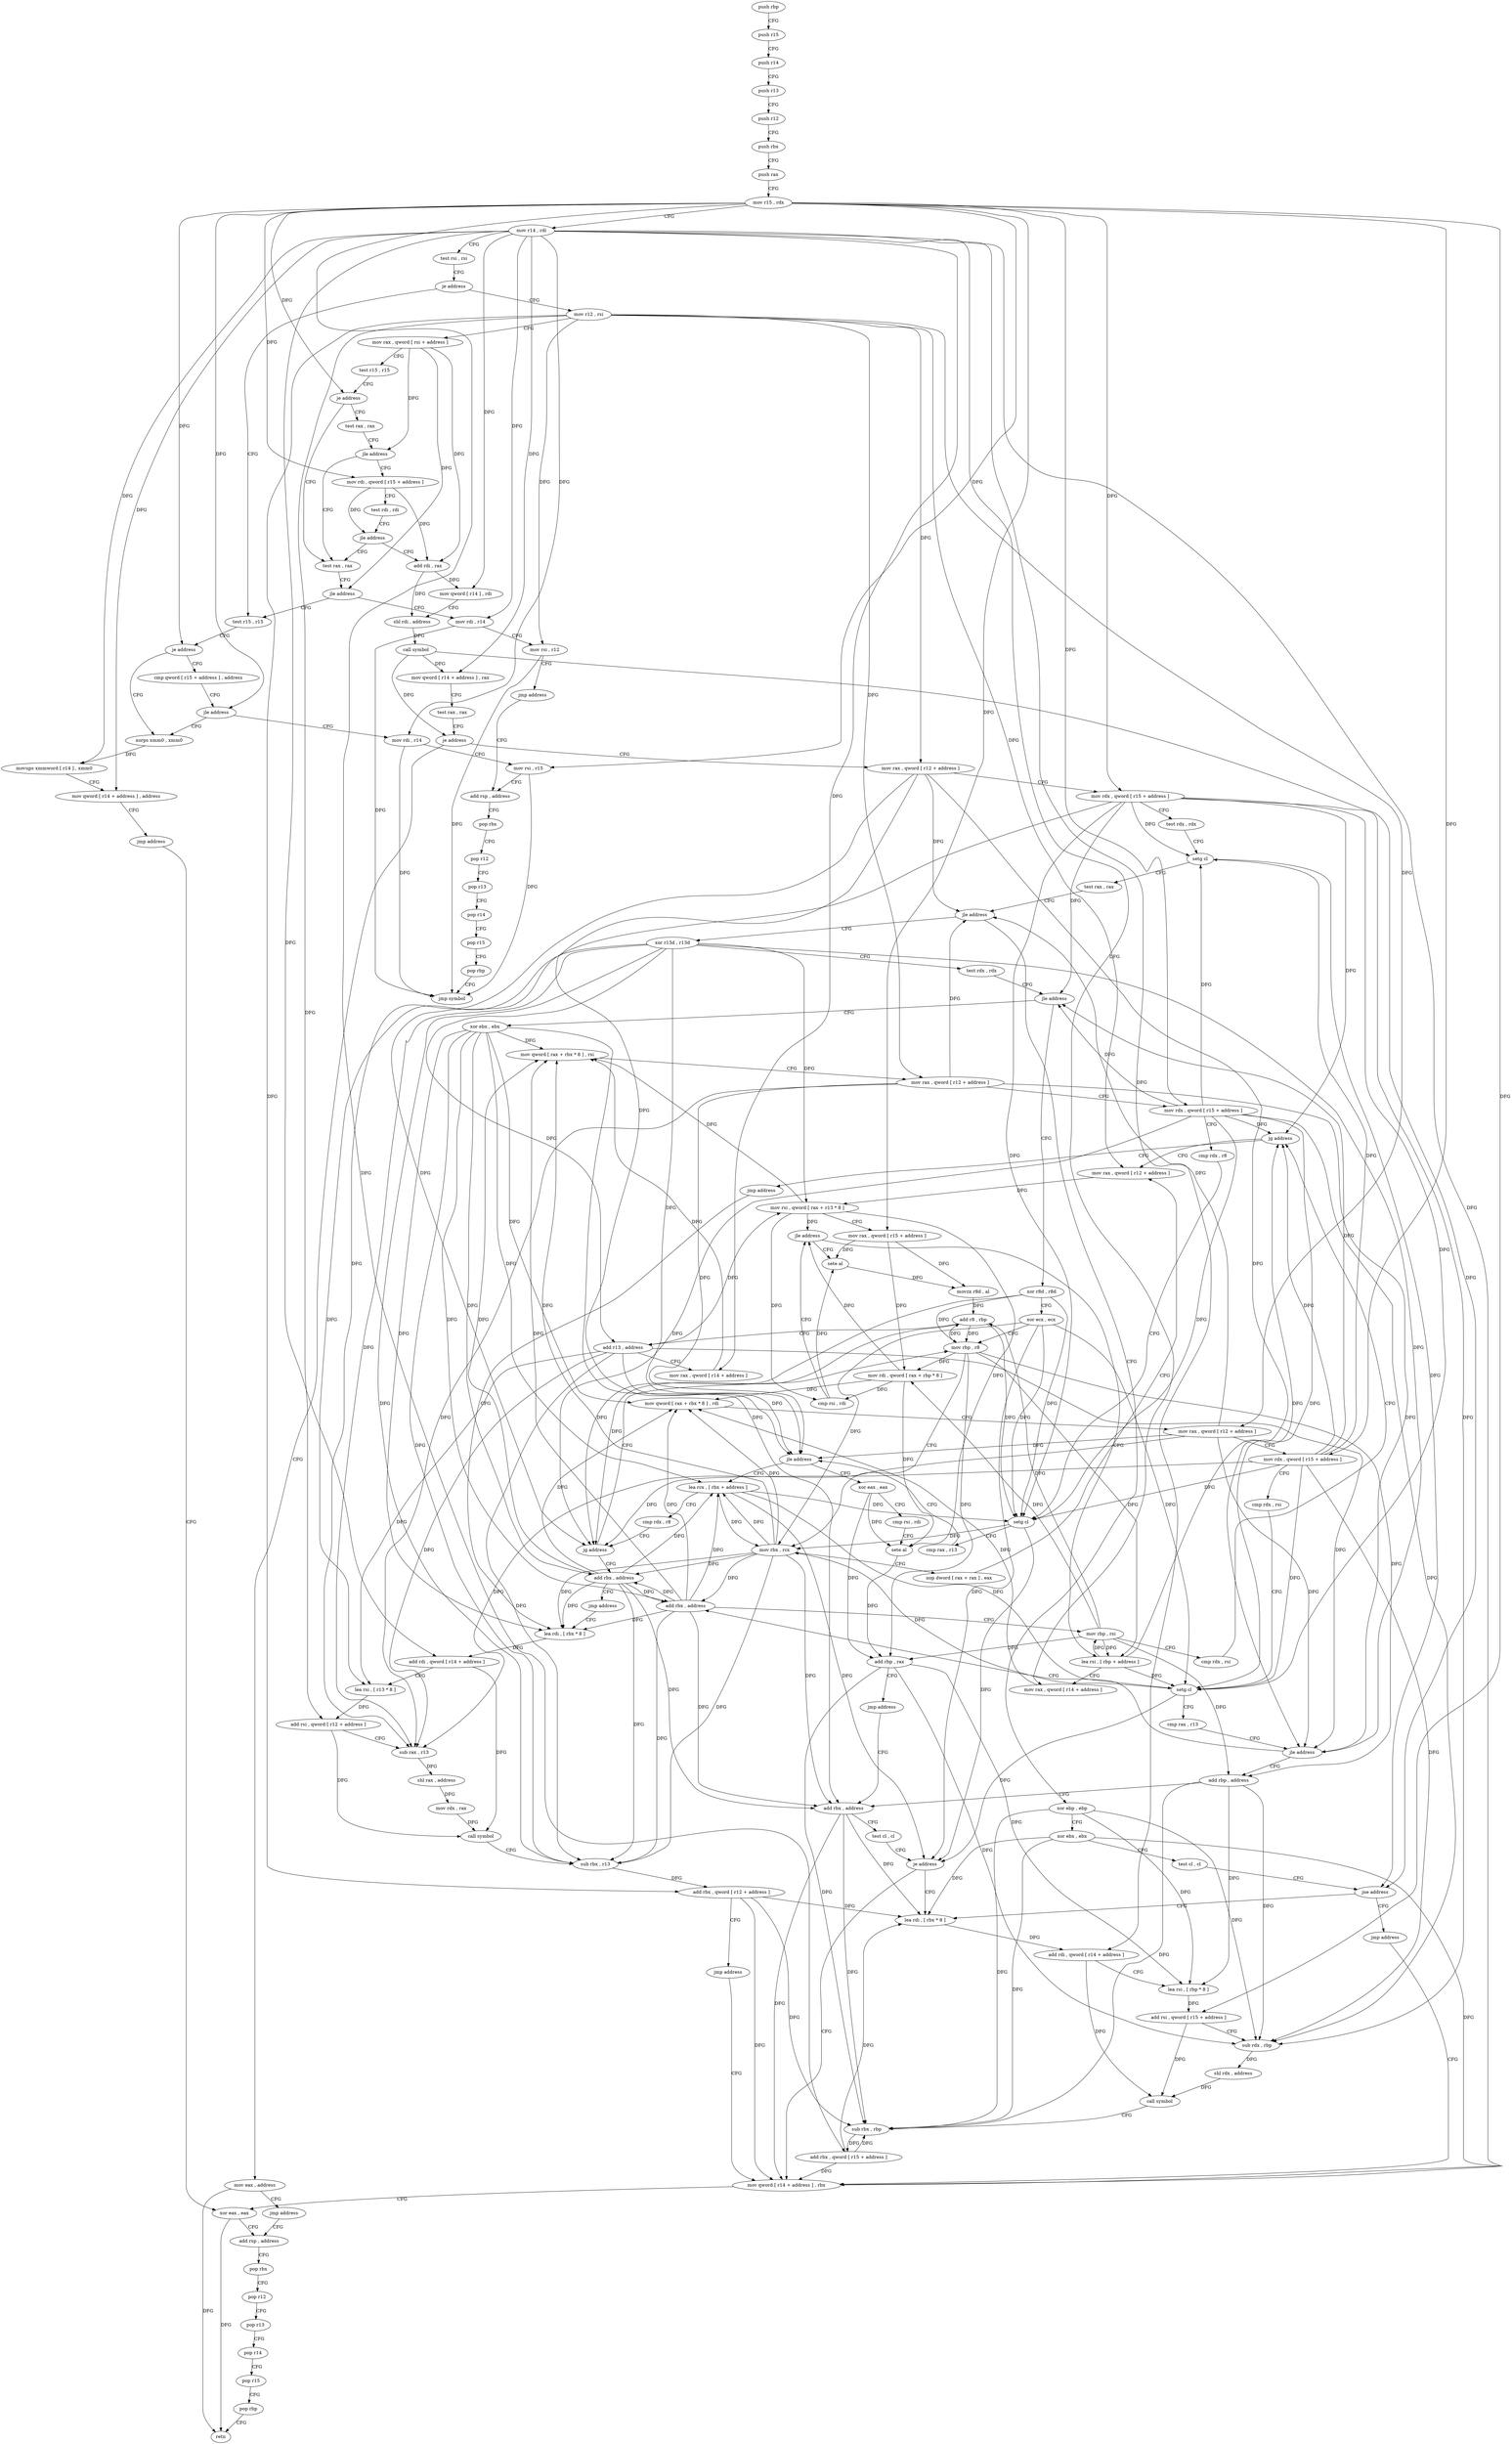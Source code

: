 digraph "func" {
"4250736" [label = "push rbp" ]
"4250737" [label = "push r15" ]
"4250739" [label = "push r14" ]
"4250741" [label = "push r13" ]
"4250743" [label = "push r12" ]
"4250745" [label = "push rbx" ]
"4250746" [label = "push rax" ]
"4250747" [label = "mov r15 , rdx" ]
"4250750" [label = "mov r14 , rdi" ]
"4250753" [label = "test rsi , rsi" ]
"4250756" [label = "je address" ]
"4251033" [label = "test r15 , r15" ]
"4250762" [label = "mov r12 , rsi" ]
"4251036" [label = "je address" ]
"4251070" [label = "xorps xmm0 , xmm0" ]
"4251038" [label = "cmp qword [ r15 + address ] , address" ]
"4250765" [label = "mov rax , qword [ rsi + address ]" ]
"4250769" [label = "test r15 , r15" ]
"4250772" [label = "je address" ]
"4251020" [label = "test rax , rax" ]
"4250778" [label = "test rax , rax" ]
"4251073" [label = "movups xmmword [ r14 ] , xmm0" ]
"4251077" [label = "mov qword [ r14 + address ] , address" ]
"4251085" [label = "jmp address" ]
"4251208" [label = "xor eax , eax" ]
"4251043" [label = "jle address" ]
"4251045" [label = "mov rdi , r14" ]
"4251023" [label = "jle address" ]
"4251025" [label = "mov rdi , r14" ]
"4250781" [label = "jle address" ]
"4250787" [label = "mov rdi , qword [ r15 + address ]" ]
"4251210" [label = "add rsp , address" ]
"4251048" [label = "mov rsi , r15" ]
"4251051" [label = "add rsp , address" ]
"4251028" [label = "mov rsi , r12" ]
"4251031" [label = "jmp address" ]
"4250791" [label = "test rdi , rdi" ]
"4250794" [label = "jle address" ]
"4250800" [label = "add rdi , rax" ]
"4251055" [label = "pop rbx" ]
"4251056" [label = "pop r12" ]
"4251058" [label = "pop r13" ]
"4251060" [label = "pop r14" ]
"4251062" [label = "pop r15" ]
"4251064" [label = "pop rbp" ]
"4251065" [label = "jmp symbol" ]
"4250803" [label = "mov qword [ r14 ] , rdi" ]
"4250806" [label = "shl rdi , address" ]
"4250810" [label = "call symbol" ]
"4250815" [label = "mov qword [ r14 + address ] , rax" ]
"4250819" [label = "test rax , rax" ]
"4250822" [label = "je address" ]
"4251238" [label = "mov eax , address" ]
"4250828" [label = "mov rax , qword [ r12 + address ]" ]
"4251243" [label = "jmp address" ]
"4250833" [label = "mov rdx , qword [ r15 + address ]" ]
"4250837" [label = "test rdx , rdx" ]
"4250840" [label = "setg cl" ]
"4250843" [label = "test rax , rax" ]
"4250846" [label = "jle address" ]
"4251087" [label = "xor ebp , ebp" ]
"4250852" [label = "xor r13d , r13d" ]
"4251214" [label = "pop rbx" ]
"4251215" [label = "pop r12" ]
"4251217" [label = "pop r13" ]
"4251219" [label = "pop r14" ]
"4251221" [label = "pop r15" ]
"4251223" [label = "pop rbp" ]
"4251224" [label = "retn" ]
"4251089" [label = "xor ebx , ebx" ]
"4251091" [label = "test cl , cl" ]
"4251093" [label = "jne address" ]
"4251161" [label = "lea rdi , [ rbx * 8 ]" ]
"4251095" [label = "jmp address" ]
"4250855" [label = "test rdx , rdx" ]
"4250858" [label = "jle address" ]
"4251097" [label = "xor ebx , ebx" ]
"4250864" [label = "xor r8d , r8d" ]
"4251169" [label = "add rdi , qword [ r14 + address ]" ]
"4251173" [label = "lea rsi , [ rbp * 8 ]" ]
"4251181" [label = "add rsi , qword [ r15 + address ]" ]
"4251185" [label = "sub rdx , rbp" ]
"4251188" [label = "shl rdx , address" ]
"4251192" [label = "call symbol" ]
"4251197" [label = "sub rbx , rbp" ]
"4251200" [label = "add rbx , qword [ r15 + address ]" ]
"4251204" [label = "mov qword [ r14 + address ] , rbx" ]
"4251099" [label = "lea rdi , [ rbx * 8 ]" ]
"4250867" [label = "xor ecx , ecx" ]
"4250869" [label = "mov rbp , r8" ]
"4250955" [label = "sete al" ]
"4250958" [label = "movzx r8d , al" ]
"4250962" [label = "add r8 , rbp" ]
"4250965" [label = "add r13 , address" ]
"4250969" [label = "mov rax , qword [ r14 + address ]" ]
"4250973" [label = "mov qword [ rax + rbx * 8 ] , rsi" ]
"4250977" [label = "mov rax , qword [ r12 + address ]" ]
"4250982" [label = "mov rdx , qword [ r15 + address ]" ]
"4250986" [label = "cmp rdx , r8" ]
"4250989" [label = "setg cl" ]
"4250992" [label = "cmp rax , r13" ]
"4250995" [label = "jle address" ]
"4251225" [label = "xor eax , eax" ]
"4251001" [label = "lea rcx , [ rbx + address ]" ]
"4250902" [label = "lea rsi , [ rbp + address ]" ]
"4250906" [label = "mov rax , qword [ r14 + address ]" ]
"4250910" [label = "mov qword [ rax + rbx * 8 ] , rdi" ]
"4250914" [label = "mov rax , qword [ r12 + address ]" ]
"4250919" [label = "mov rdx , qword [ r15 + address ]" ]
"4250923" [label = "cmp rdx , rsi" ]
"4250926" [label = "setg cl" ]
"4250929" [label = "cmp rax , r13" ]
"4250932" [label = "jle address" ]
"4251149" [label = "add rbp , address" ]
"4250938" [label = "add rbx , address" ]
"4251227" [label = "cmp rsi , rdi" ]
"4251230" [label = "sete al" ]
"4251233" [label = "add rbp , rax" ]
"4251236" [label = "jmp address" ]
"4251153" [label = "add rbx , address" ]
"4251005" [label = "cmp rdx , r8" ]
"4251008" [label = "jg address" ]
"4251014" [label = "add rbx , address" ]
"4250942" [label = "mov rbp , rsi" ]
"4250945" [label = "cmp rdx , rsi" ]
"4250948" [label = "jg address" ]
"4250880" [label = "mov rax , qword [ r12 + address ]" ]
"4250950" [label = "jmp address" ]
"4251157" [label = "test cl , cl" ]
"4251159" [label = "je address" ]
"4250872" [label = "mov rbx , rcx" ]
"4250875" [label = "nop dword [ rax + rax ] , eax" ]
"4251018" [label = "jmp address" ]
"4250885" [label = "mov rsi , qword [ rax + r13 * 8 ]" ]
"4250889" [label = "mov rax , qword [ r15 + address ]" ]
"4250893" [label = "mov rdi , qword [ rax + rbp * 8 ]" ]
"4250897" [label = "cmp rsi , rdi" ]
"4250900" [label = "jle address" ]
"4251107" [label = "add rdi , qword [ r14 + address ]" ]
"4251111" [label = "lea rsi , [ r13 * 8 ]" ]
"4251119" [label = "add rsi , qword [ r12 + address ]" ]
"4251124" [label = "sub rax , r13" ]
"4251127" [label = "shl rax , address" ]
"4251131" [label = "mov rdx , rax" ]
"4251134" [label = "call symbol" ]
"4251139" [label = "sub rbx , r13" ]
"4251142" [label = "add rbx , qword [ r12 + address ]" ]
"4251147" [label = "jmp address" ]
"4250736" -> "4250737" [ label = "CFG" ]
"4250737" -> "4250739" [ label = "CFG" ]
"4250739" -> "4250741" [ label = "CFG" ]
"4250741" -> "4250743" [ label = "CFG" ]
"4250743" -> "4250745" [ label = "CFG" ]
"4250745" -> "4250746" [ label = "CFG" ]
"4250746" -> "4250747" [ label = "CFG" ]
"4250747" -> "4250750" [ label = "CFG" ]
"4250747" -> "4251036" [ label = "DFG" ]
"4250747" -> "4250772" [ label = "DFG" ]
"4250747" -> "4251043" [ label = "DFG" ]
"4250747" -> "4251048" [ label = "DFG" ]
"4250747" -> "4250787" [ label = "DFG" ]
"4250747" -> "4250833" [ label = "DFG" ]
"4250747" -> "4251181" [ label = "DFG" ]
"4250747" -> "4251200" [ label = "DFG" ]
"4250747" -> "4250889" [ label = "DFG" ]
"4250747" -> "4250982" [ label = "DFG" ]
"4250747" -> "4250919" [ label = "DFG" ]
"4250750" -> "4250753" [ label = "CFG" ]
"4250750" -> "4251073" [ label = "DFG" ]
"4250750" -> "4251077" [ label = "DFG" ]
"4250750" -> "4251045" [ label = "DFG" ]
"4250750" -> "4251025" [ label = "DFG" ]
"4250750" -> "4250803" [ label = "DFG" ]
"4250750" -> "4250815" [ label = "DFG" ]
"4250750" -> "4251169" [ label = "DFG" ]
"4250750" -> "4251204" [ label = "DFG" ]
"4250750" -> "4251107" [ label = "DFG" ]
"4250750" -> "4250969" [ label = "DFG" ]
"4250750" -> "4250906" [ label = "DFG" ]
"4250753" -> "4250756" [ label = "CFG" ]
"4250756" -> "4251033" [ label = "CFG" ]
"4250756" -> "4250762" [ label = "CFG" ]
"4251033" -> "4251036" [ label = "CFG" ]
"4250762" -> "4250765" [ label = "CFG" ]
"4250762" -> "4251028" [ label = "DFG" ]
"4250762" -> "4250828" [ label = "DFG" ]
"4250762" -> "4251119" [ label = "DFG" ]
"4250762" -> "4251142" [ label = "DFG" ]
"4250762" -> "4250880" [ label = "DFG" ]
"4250762" -> "4250977" [ label = "DFG" ]
"4250762" -> "4250914" [ label = "DFG" ]
"4251036" -> "4251070" [ label = "CFG" ]
"4251036" -> "4251038" [ label = "CFG" ]
"4251070" -> "4251073" [ label = "DFG" ]
"4251038" -> "4251043" [ label = "CFG" ]
"4250765" -> "4250769" [ label = "CFG" ]
"4250765" -> "4251023" [ label = "DFG" ]
"4250765" -> "4250781" [ label = "DFG" ]
"4250765" -> "4250800" [ label = "DFG" ]
"4250769" -> "4250772" [ label = "CFG" ]
"4250772" -> "4251020" [ label = "CFG" ]
"4250772" -> "4250778" [ label = "CFG" ]
"4251020" -> "4251023" [ label = "CFG" ]
"4250778" -> "4250781" [ label = "CFG" ]
"4251073" -> "4251077" [ label = "CFG" ]
"4251077" -> "4251085" [ label = "CFG" ]
"4251085" -> "4251208" [ label = "CFG" ]
"4251208" -> "4251210" [ label = "CFG" ]
"4251208" -> "4251224" [ label = "DFG" ]
"4251043" -> "4251070" [ label = "CFG" ]
"4251043" -> "4251045" [ label = "CFG" ]
"4251045" -> "4251048" [ label = "CFG" ]
"4251045" -> "4251065" [ label = "DFG" ]
"4251023" -> "4251033" [ label = "CFG" ]
"4251023" -> "4251025" [ label = "CFG" ]
"4251025" -> "4251028" [ label = "CFG" ]
"4251025" -> "4251065" [ label = "DFG" ]
"4250781" -> "4251020" [ label = "CFG" ]
"4250781" -> "4250787" [ label = "CFG" ]
"4250787" -> "4250791" [ label = "CFG" ]
"4250787" -> "4250794" [ label = "DFG" ]
"4250787" -> "4250800" [ label = "DFG" ]
"4251210" -> "4251214" [ label = "CFG" ]
"4251048" -> "4251051" [ label = "CFG" ]
"4251048" -> "4251065" [ label = "DFG" ]
"4251051" -> "4251055" [ label = "CFG" ]
"4251028" -> "4251031" [ label = "CFG" ]
"4251028" -> "4251065" [ label = "DFG" ]
"4251031" -> "4251051" [ label = "CFG" ]
"4250791" -> "4250794" [ label = "CFG" ]
"4250794" -> "4251020" [ label = "CFG" ]
"4250794" -> "4250800" [ label = "CFG" ]
"4250800" -> "4250803" [ label = "DFG" ]
"4250800" -> "4250806" [ label = "DFG" ]
"4251055" -> "4251056" [ label = "CFG" ]
"4251056" -> "4251058" [ label = "CFG" ]
"4251058" -> "4251060" [ label = "CFG" ]
"4251060" -> "4251062" [ label = "CFG" ]
"4251062" -> "4251064" [ label = "CFG" ]
"4251064" -> "4251065" [ label = "CFG" ]
"4250803" -> "4250806" [ label = "CFG" ]
"4250806" -> "4250810" [ label = "DFG" ]
"4250810" -> "4250815" [ label = "DFG" ]
"4250810" -> "4250822" [ label = "DFG" ]
"4250810" -> "4251093" [ label = "DFG" ]
"4250815" -> "4250819" [ label = "CFG" ]
"4250819" -> "4250822" [ label = "CFG" ]
"4250822" -> "4251238" [ label = "CFG" ]
"4250822" -> "4250828" [ label = "CFG" ]
"4251238" -> "4251243" [ label = "CFG" ]
"4251238" -> "4251224" [ label = "DFG" ]
"4250828" -> "4250833" [ label = "CFG" ]
"4250828" -> "4250846" [ label = "DFG" ]
"4250828" -> "4251124" [ label = "DFG" ]
"4250828" -> "4250995" [ label = "DFG" ]
"4250828" -> "4250932" [ label = "DFG" ]
"4251243" -> "4251210" [ label = "CFG" ]
"4250833" -> "4250837" [ label = "CFG" ]
"4250833" -> "4250840" [ label = "DFG" ]
"4250833" -> "4250858" [ label = "DFG" ]
"4250833" -> "4251185" [ label = "DFG" ]
"4250833" -> "4250989" [ label = "DFG" ]
"4250833" -> "4250926" [ label = "DFG" ]
"4250833" -> "4251008" [ label = "DFG" ]
"4250833" -> "4250948" [ label = "DFG" ]
"4250837" -> "4250840" [ label = "CFG" ]
"4250840" -> "4250843" [ label = "CFG" ]
"4250840" -> "4251093" [ label = "DFG" ]
"4250843" -> "4250846" [ label = "CFG" ]
"4250846" -> "4251087" [ label = "CFG" ]
"4250846" -> "4250852" [ label = "CFG" ]
"4251087" -> "4251089" [ label = "CFG" ]
"4251087" -> "4251173" [ label = "DFG" ]
"4251087" -> "4251185" [ label = "DFG" ]
"4251087" -> "4251197" [ label = "DFG" ]
"4250852" -> "4250855" [ label = "CFG" ]
"4250852" -> "4251111" [ label = "DFG" ]
"4250852" -> "4251124" [ label = "DFG" ]
"4250852" -> "4251139" [ label = "DFG" ]
"4250852" -> "4250885" [ label = "DFG" ]
"4250852" -> "4250965" [ label = "DFG" ]
"4250852" -> "4250995" [ label = "DFG" ]
"4250852" -> "4250932" [ label = "DFG" ]
"4251214" -> "4251215" [ label = "CFG" ]
"4251215" -> "4251217" [ label = "CFG" ]
"4251217" -> "4251219" [ label = "CFG" ]
"4251219" -> "4251221" [ label = "CFG" ]
"4251221" -> "4251223" [ label = "CFG" ]
"4251223" -> "4251224" [ label = "CFG" ]
"4251089" -> "4251091" [ label = "CFG" ]
"4251089" -> "4251161" [ label = "DFG" ]
"4251089" -> "4251197" [ label = "DFG" ]
"4251089" -> "4251204" [ label = "DFG" ]
"4251091" -> "4251093" [ label = "CFG" ]
"4251093" -> "4251161" [ label = "CFG" ]
"4251093" -> "4251095" [ label = "CFG" ]
"4251161" -> "4251169" [ label = "DFG" ]
"4251095" -> "4251204" [ label = "CFG" ]
"4250855" -> "4250858" [ label = "CFG" ]
"4250858" -> "4251097" [ label = "CFG" ]
"4250858" -> "4250864" [ label = "CFG" ]
"4251097" -> "4251099" [ label = "DFG" ]
"4251097" -> "4251139" [ label = "DFG" ]
"4251097" -> "4250973" [ label = "DFG" ]
"4251097" -> "4250910" [ label = "DFG" ]
"4251097" -> "4251001" [ label = "DFG" ]
"4251097" -> "4250938" [ label = "DFG" ]
"4251097" -> "4251153" [ label = "DFG" ]
"4251097" -> "4251014" [ label = "DFG" ]
"4250864" -> "4250867" [ label = "CFG" ]
"4250864" -> "4250869" [ label = "DFG" ]
"4250864" -> "4250989" [ label = "DFG" ]
"4250864" -> "4251008" [ label = "DFG" ]
"4251169" -> "4251173" [ label = "CFG" ]
"4251169" -> "4251192" [ label = "DFG" ]
"4251173" -> "4251181" [ label = "DFG" ]
"4251181" -> "4251185" [ label = "CFG" ]
"4251181" -> "4251192" [ label = "DFG" ]
"4251185" -> "4251188" [ label = "DFG" ]
"4251188" -> "4251192" [ label = "DFG" ]
"4251192" -> "4251197" [ label = "CFG" ]
"4251197" -> "4251200" [ label = "DFG" ]
"4251200" -> "4251204" [ label = "DFG" ]
"4251200" -> "4251161" [ label = "DFG" ]
"4251200" -> "4251197" [ label = "DFG" ]
"4251204" -> "4251208" [ label = "CFG" ]
"4251099" -> "4251107" [ label = "DFG" ]
"4250867" -> "4250869" [ label = "CFG" ]
"4250867" -> "4250872" [ label = "DFG" ]
"4250867" -> "4250989" [ label = "DFG" ]
"4250867" -> "4250926" [ label = "DFG" ]
"4250867" -> "4251159" [ label = "DFG" ]
"4250869" -> "4250872" [ label = "CFG" ]
"4250869" -> "4250893" [ label = "DFG" ]
"4250869" -> "4250962" [ label = "DFG" ]
"4250869" -> "4250902" [ label = "DFG" ]
"4250869" -> "4251233" [ label = "DFG" ]
"4250869" -> "4251149" [ label = "DFG" ]
"4250955" -> "4250958" [ label = "DFG" ]
"4250958" -> "4250962" [ label = "DFG" ]
"4250962" -> "4250965" [ label = "CFG" ]
"4250962" -> "4250869" [ label = "DFG" ]
"4250962" -> "4250989" [ label = "DFG" ]
"4250962" -> "4251008" [ label = "DFG" ]
"4250965" -> "4250969" [ label = "CFG" ]
"4250965" -> "4251111" [ label = "DFG" ]
"4250965" -> "4251124" [ label = "DFG" ]
"4250965" -> "4251139" [ label = "DFG" ]
"4250965" -> "4250885" [ label = "DFG" ]
"4250965" -> "4250995" [ label = "DFG" ]
"4250965" -> "4250932" [ label = "DFG" ]
"4250969" -> "4250973" [ label = "DFG" ]
"4250973" -> "4250977" [ label = "CFG" ]
"4250977" -> "4250982" [ label = "CFG" ]
"4250977" -> "4250846" [ label = "DFG" ]
"4250977" -> "4251124" [ label = "DFG" ]
"4250977" -> "4250995" [ label = "DFG" ]
"4250977" -> "4250932" [ label = "DFG" ]
"4250982" -> "4250986" [ label = "CFG" ]
"4250982" -> "4250840" [ label = "DFG" ]
"4250982" -> "4250858" [ label = "DFG" ]
"4250982" -> "4251185" [ label = "DFG" ]
"4250982" -> "4250989" [ label = "DFG" ]
"4250982" -> "4250926" [ label = "DFG" ]
"4250982" -> "4251008" [ label = "DFG" ]
"4250982" -> "4250948" [ label = "DFG" ]
"4250986" -> "4250989" [ label = "CFG" ]
"4250989" -> "4250992" [ label = "CFG" ]
"4250989" -> "4250872" [ label = "DFG" ]
"4250989" -> "4251159" [ label = "DFG" ]
"4250992" -> "4250995" [ label = "CFG" ]
"4250995" -> "4251225" [ label = "CFG" ]
"4250995" -> "4251001" [ label = "CFG" ]
"4251225" -> "4251227" [ label = "CFG" ]
"4251225" -> "4251230" [ label = "DFG" ]
"4251225" -> "4251233" [ label = "DFG" ]
"4251001" -> "4251005" [ label = "CFG" ]
"4251001" -> "4250872" [ label = "DFG" ]
"4251001" -> "4250989" [ label = "DFG" ]
"4251001" -> "4250926" [ label = "DFG" ]
"4251001" -> "4251159" [ label = "DFG" ]
"4250902" -> "4250906" [ label = "CFG" ]
"4250902" -> "4250926" [ label = "DFG" ]
"4250902" -> "4250942" [ label = "DFG" ]
"4250902" -> "4250948" [ label = "DFG" ]
"4250906" -> "4250910" [ label = "DFG" ]
"4250910" -> "4250914" [ label = "CFG" ]
"4250914" -> "4250919" [ label = "CFG" ]
"4250914" -> "4250846" [ label = "DFG" ]
"4250914" -> "4251124" [ label = "DFG" ]
"4250914" -> "4250995" [ label = "DFG" ]
"4250914" -> "4250932" [ label = "DFG" ]
"4250919" -> "4250923" [ label = "CFG" ]
"4250919" -> "4250840" [ label = "DFG" ]
"4250919" -> "4250858" [ label = "DFG" ]
"4250919" -> "4251185" [ label = "DFG" ]
"4250919" -> "4250989" [ label = "DFG" ]
"4250919" -> "4250926" [ label = "DFG" ]
"4250919" -> "4251008" [ label = "DFG" ]
"4250919" -> "4250948" [ label = "DFG" ]
"4250923" -> "4250926" [ label = "CFG" ]
"4250926" -> "4250929" [ label = "CFG" ]
"4250926" -> "4250872" [ label = "DFG" ]
"4250926" -> "4251159" [ label = "DFG" ]
"4250929" -> "4250932" [ label = "CFG" ]
"4250932" -> "4251149" [ label = "CFG" ]
"4250932" -> "4250938" [ label = "CFG" ]
"4251149" -> "4251153" [ label = "CFG" ]
"4251149" -> "4251173" [ label = "DFG" ]
"4251149" -> "4251185" [ label = "DFG" ]
"4251149" -> "4251197" [ label = "DFG" ]
"4250938" -> "4250942" [ label = "CFG" ]
"4250938" -> "4251099" [ label = "DFG" ]
"4250938" -> "4251001" [ label = "DFG" ]
"4250938" -> "4251139" [ label = "DFG" ]
"4250938" -> "4250973" [ label = "DFG" ]
"4250938" -> "4250910" [ label = "DFG" ]
"4250938" -> "4251153" [ label = "DFG" ]
"4250938" -> "4251014" [ label = "DFG" ]
"4251227" -> "4251230" [ label = "CFG" ]
"4251230" -> "4251233" [ label = "DFG" ]
"4251233" -> "4251236" [ label = "CFG" ]
"4251233" -> "4251173" [ label = "DFG" ]
"4251233" -> "4251185" [ label = "DFG" ]
"4251233" -> "4251197" [ label = "DFG" ]
"4251236" -> "4251153" [ label = "CFG" ]
"4251153" -> "4251157" [ label = "CFG" ]
"4251153" -> "4251161" [ label = "DFG" ]
"4251153" -> "4251204" [ label = "DFG" ]
"4251153" -> "4251197" [ label = "DFG" ]
"4251005" -> "4251008" [ label = "CFG" ]
"4251008" -> "4250869" [ label = "CFG" ]
"4251008" -> "4251014" [ label = "CFG" ]
"4251014" -> "4251018" [ label = "CFG" ]
"4251014" -> "4251099" [ label = "DFG" ]
"4251014" -> "4251001" [ label = "DFG" ]
"4251014" -> "4250938" [ label = "DFG" ]
"4251014" -> "4251153" [ label = "DFG" ]
"4251014" -> "4251139" [ label = "DFG" ]
"4251014" -> "4250973" [ label = "DFG" ]
"4251014" -> "4250910" [ label = "DFG" ]
"4250942" -> "4250945" [ label = "CFG" ]
"4250942" -> "4250893" [ label = "DFG" ]
"4250942" -> "4250962" [ label = "DFG" ]
"4250942" -> "4250902" [ label = "DFG" ]
"4250942" -> "4251149" [ label = "DFG" ]
"4250942" -> "4251233" [ label = "DFG" ]
"4250945" -> "4250948" [ label = "CFG" ]
"4250948" -> "4250880" [ label = "CFG" ]
"4250948" -> "4250950" [ label = "CFG" ]
"4250880" -> "4250885" [ label = "DFG" ]
"4250950" -> "4251099" [ label = "CFG" ]
"4251157" -> "4251159" [ label = "CFG" ]
"4251159" -> "4251204" [ label = "CFG" ]
"4251159" -> "4251161" [ label = "CFG" ]
"4250872" -> "4250875" [ label = "CFG" ]
"4250872" -> "4251099" [ label = "DFG" ]
"4250872" -> "4251139" [ label = "DFG" ]
"4250872" -> "4250973" [ label = "DFG" ]
"4250872" -> "4250910" [ label = "DFG" ]
"4250872" -> "4251001" [ label = "DFG" ]
"4250872" -> "4250938" [ label = "DFG" ]
"4250872" -> "4251153" [ label = "DFG" ]
"4250872" -> "4251014" [ label = "DFG" ]
"4250875" -> "4250880" [ label = "CFG" ]
"4251018" -> "4251099" [ label = "CFG" ]
"4250885" -> "4250889" [ label = "CFG" ]
"4250885" -> "4250897" [ label = "DFG" ]
"4250885" -> "4250900" [ label = "DFG" ]
"4250885" -> "4250973" [ label = "DFG" ]
"4250885" -> "4251230" [ label = "DFG" ]
"4250889" -> "4250893" [ label = "DFG" ]
"4250889" -> "4250955" [ label = "DFG" ]
"4250889" -> "4250958" [ label = "DFG" ]
"4250893" -> "4250897" [ label = "DFG" ]
"4250893" -> "4250900" [ label = "DFG" ]
"4250893" -> "4250910" [ label = "DFG" ]
"4250893" -> "4251230" [ label = "DFG" ]
"4250897" -> "4250900" [ label = "CFG" ]
"4250897" -> "4250955" [ label = "DFG" ]
"4250900" -> "4250955" [ label = "CFG" ]
"4250900" -> "4250902" [ label = "CFG" ]
"4251107" -> "4251111" [ label = "CFG" ]
"4251107" -> "4251134" [ label = "DFG" ]
"4251111" -> "4251119" [ label = "DFG" ]
"4251119" -> "4251124" [ label = "CFG" ]
"4251119" -> "4251134" [ label = "DFG" ]
"4251124" -> "4251127" [ label = "DFG" ]
"4251127" -> "4251131" [ label = "DFG" ]
"4251131" -> "4251134" [ label = "DFG" ]
"4251134" -> "4251139" [ label = "CFG" ]
"4251139" -> "4251142" [ label = "DFG" ]
"4251142" -> "4251147" [ label = "CFG" ]
"4251142" -> "4251161" [ label = "DFG" ]
"4251142" -> "4251204" [ label = "DFG" ]
"4251142" -> "4251197" [ label = "DFG" ]
"4251147" -> "4251204" [ label = "CFG" ]
}
